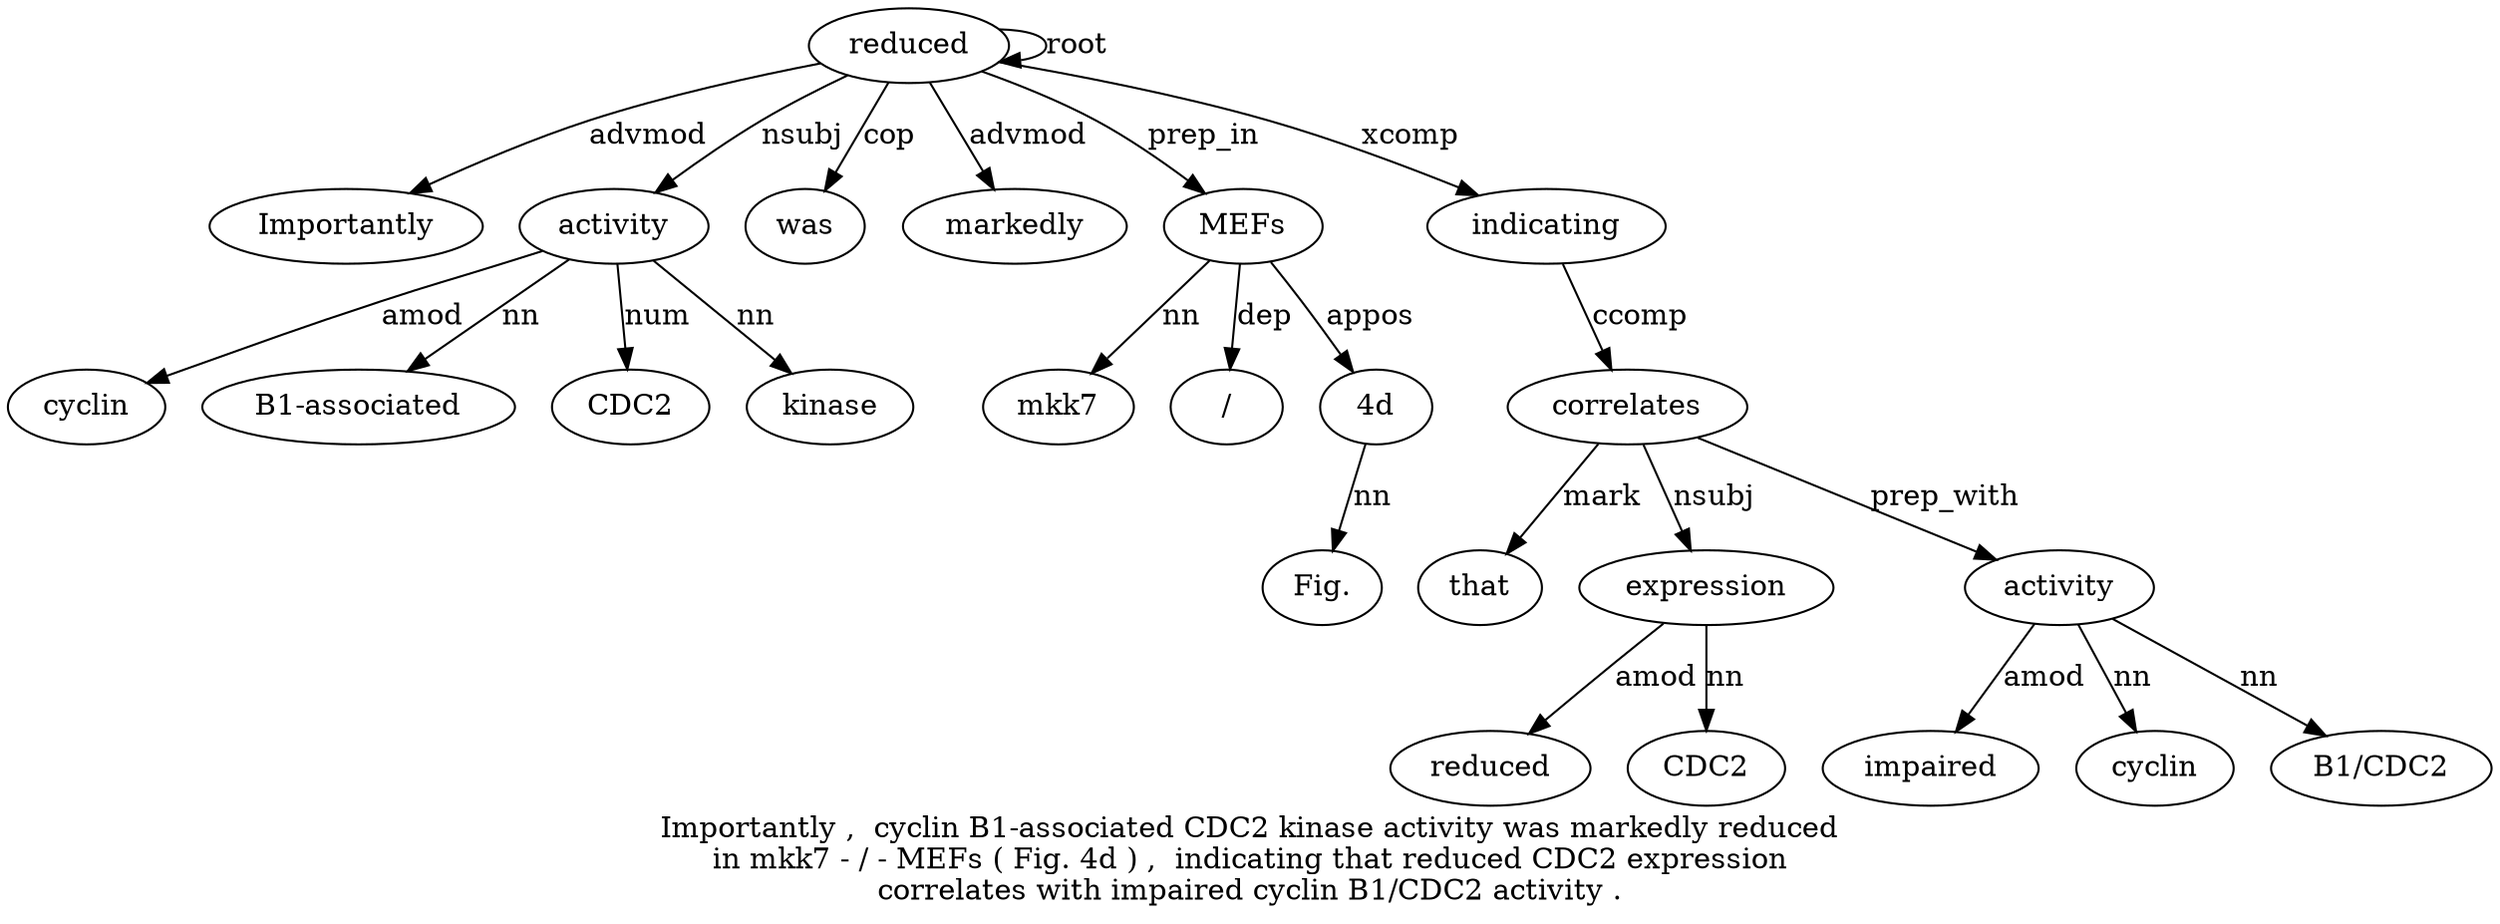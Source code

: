 digraph "Importantly ,  cyclin B1-associated CDC2 kinase activity was markedly reduced in mkk7 - / - MEFs ( Fig. 4d ) ,  indicating that reduced CDC2 expression correlates with impaired cyclin B1/CDC2 activity ." {
label="Importantly ,  cyclin B1-associated CDC2 kinase activity was markedly reduced
in mkk7 - / - MEFs ( Fig. 4d ) ,  indicating that reduced CDC2 expression
correlates with impaired cyclin B1/CDC2 activity .";
reduced10 [style=filled, fillcolor=white, label=reduced];
Importantly1 [style=filled, fillcolor=white, label=Importantly];
reduced10 -> Importantly1  [label=advmod];
activity7 [style=filled, fillcolor=white, label=activity];
cyclin3 [style=filled, fillcolor=white, label=cyclin];
activity7 -> cyclin3  [label=amod];
"B1-associated4" [style=filled, fillcolor=white, label="B1-associated"];
activity7 -> "B1-associated4"  [label=nn];
CDC25 [style=filled, fillcolor=white, label=CDC2];
activity7 -> CDC25  [label=num];
kinase6 [style=filled, fillcolor=white, label=kinase];
activity7 -> kinase6  [label=nn];
reduced10 -> activity7  [label=nsubj];
was8 [style=filled, fillcolor=white, label=was];
reduced10 -> was8  [label=cop];
markedly9 [style=filled, fillcolor=white, label=markedly];
reduced10 -> markedly9  [label=advmod];
reduced10 -> reduced10  [label=root];
MEFs16 [style=filled, fillcolor=white, label=MEFs];
mkk712 [style=filled, fillcolor=white, label=mkk7];
MEFs16 -> mkk712  [label=nn];
"/14" [style=filled, fillcolor=white, label="/"];
MEFs16 -> "/14"  [label=dep];
reduced10 -> MEFs16  [label=prep_in];
"4d19" [style=filled, fillcolor=white, label="4d"];
"Fig.18" [style=filled, fillcolor=white, label="Fig."];
"4d19" -> "Fig.18"  [label=nn];
MEFs16 -> "4d19"  [label=appos];
indicating22 [style=filled, fillcolor=white, label=indicating];
reduced10 -> indicating22  [label=xcomp];
correlates27 [style=filled, fillcolor=white, label=correlates];
that23 [style=filled, fillcolor=white, label=that];
correlates27 -> that23  [label=mark];
expression26 [style=filled, fillcolor=white, label=expression];
reduced24 [style=filled, fillcolor=white, label=reduced];
expression26 -> reduced24  [label=amod];
CDC225 [style=filled, fillcolor=white, label=CDC2];
expression26 -> CDC225  [label=nn];
correlates27 -> expression26  [label=nsubj];
indicating22 -> correlates27  [label=ccomp];
activity32 [style=filled, fillcolor=white, label=activity];
impaired29 [style=filled, fillcolor=white, label=impaired];
activity32 -> impaired29  [label=amod];
cyclin30 [style=filled, fillcolor=white, label=cyclin];
activity32 -> cyclin30  [label=nn];
"B1/CDC23" [style=filled, fillcolor=white, label="B1/CDC2"];
activity32 -> "B1/CDC23"  [label=nn];
correlates27 -> activity32  [label=prep_with];
}
